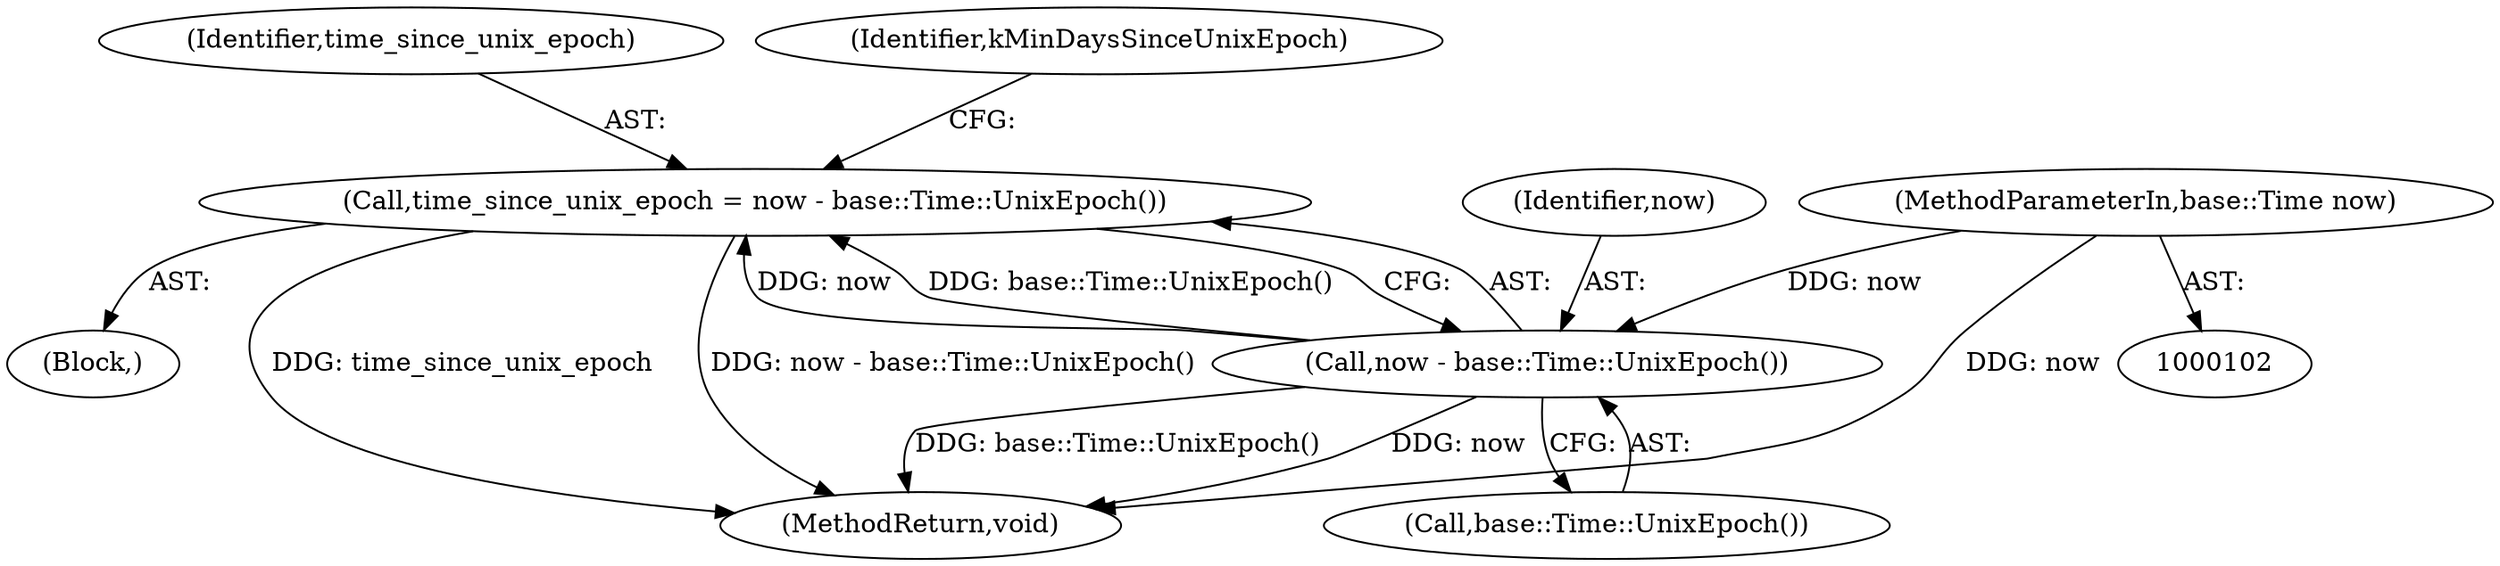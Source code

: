 digraph "0_Chrome_828eab2216a765dea92575c290421c115b8ad028_7@integer" {
"1000111" [label="(Call,time_since_unix_epoch = now - base::Time::UnixEpoch())"];
"1000113" [label="(Call,now - base::Time::UnixEpoch())"];
"1000107" [label="(MethodParameterIn,base::Time now)"];
"1000114" [label="(Identifier,now)"];
"1000113" [label="(Call,now - base::Time::UnixEpoch())"];
"1000115" [label="(Call,base::Time::UnixEpoch())"];
"1000107" [label="(MethodParameterIn,base::Time now)"];
"1000112" [label="(Identifier,time_since_unix_epoch)"];
"1000118" [label="(Identifier,kMinDaysSinceUnixEpoch)"];
"1000111" [label="(Call,time_since_unix_epoch = now - base::Time::UnixEpoch())"];
"1000215" [label="(MethodReturn,void)"];
"1000109" [label="(Block,)"];
"1000111" -> "1000109"  [label="AST: "];
"1000111" -> "1000113"  [label="CFG: "];
"1000112" -> "1000111"  [label="AST: "];
"1000113" -> "1000111"  [label="AST: "];
"1000118" -> "1000111"  [label="CFG: "];
"1000111" -> "1000215"  [label="DDG: time_since_unix_epoch"];
"1000111" -> "1000215"  [label="DDG: now - base::Time::UnixEpoch()"];
"1000113" -> "1000111"  [label="DDG: now"];
"1000113" -> "1000111"  [label="DDG: base::Time::UnixEpoch()"];
"1000113" -> "1000115"  [label="CFG: "];
"1000114" -> "1000113"  [label="AST: "];
"1000115" -> "1000113"  [label="AST: "];
"1000113" -> "1000215"  [label="DDG: now"];
"1000113" -> "1000215"  [label="DDG: base::Time::UnixEpoch()"];
"1000107" -> "1000113"  [label="DDG: now"];
"1000107" -> "1000102"  [label="AST: "];
"1000107" -> "1000215"  [label="DDG: now"];
}
